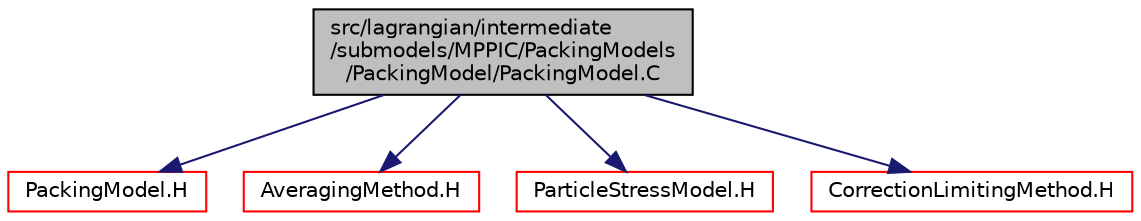 digraph "src/lagrangian/intermediate/submodels/MPPIC/PackingModels/PackingModel/PackingModel.C"
{
  bgcolor="transparent";
  edge [fontname="Helvetica",fontsize="10",labelfontname="Helvetica",labelfontsize="10"];
  node [fontname="Helvetica",fontsize="10",shape=record];
  Node1 [label="src/lagrangian/intermediate\l/submodels/MPPIC/PackingModels\l/PackingModel/PackingModel.C",height=0.2,width=0.4,color="black", fillcolor="grey75", style="filled", fontcolor="black"];
  Node1 -> Node2 [color="midnightblue",fontsize="10",style="solid",fontname="Helvetica"];
  Node2 [label="PackingModel.H",height=0.2,width=0.4,color="red",URL="$a06778.html"];
  Node1 -> Node3 [color="midnightblue",fontsize="10",style="solid",fontname="Helvetica"];
  Node3 [label="AveragingMethod.H",height=0.2,width=0.4,color="red",URL="$a06742.html"];
  Node1 -> Node4 [color="midnightblue",fontsize="10",style="solid",fontname="Helvetica"];
  Node4 [label="ParticleStressModel.H",height=0.2,width=0.4,color="red",URL="$a06784.html"];
  Node1 -> Node5 [color="midnightblue",fontsize="10",style="solid",fontname="Helvetica"];
  Node5 [label="CorrectionLimitingMethod.H",height=0.2,width=0.4,color="red",URL="$a06754.html"];
}
